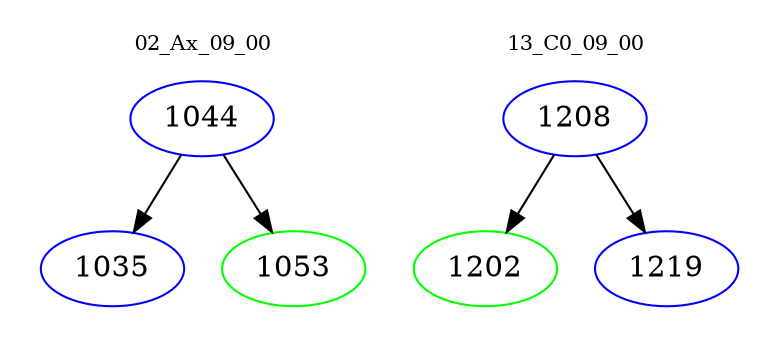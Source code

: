 digraph{
subgraph cluster_0 {
color = white
label = "02_Ax_09_00";
fontsize=10;
T0_1044 [label="1044", color="blue"]
T0_1044 -> T0_1035 [color="black"]
T0_1035 [label="1035", color="blue"]
T0_1044 -> T0_1053 [color="black"]
T0_1053 [label="1053", color="green"]
}
subgraph cluster_1 {
color = white
label = "13_C0_09_00";
fontsize=10;
T1_1208 [label="1208", color="blue"]
T1_1208 -> T1_1202 [color="black"]
T1_1202 [label="1202", color="green"]
T1_1208 -> T1_1219 [color="black"]
T1_1219 [label="1219", color="blue"]
}
}
